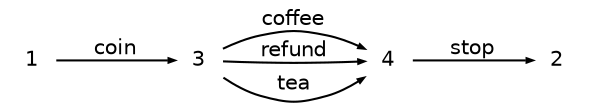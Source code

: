 digraph g
{
   graph [rankdir=LR];
   edge [arrowsize=0.3,fontsize=10,fontname=Helvetica];
   node [shape=plaintext,width=.3,height=.2,fontsize=10,fontname=Helvetica];
   1->3 [label="coin"];
   3->4 [label="coffee"];
   3->4 [label="refund"];
   3->4 [label="tea"];
   4->2 [label="stop"];
}
